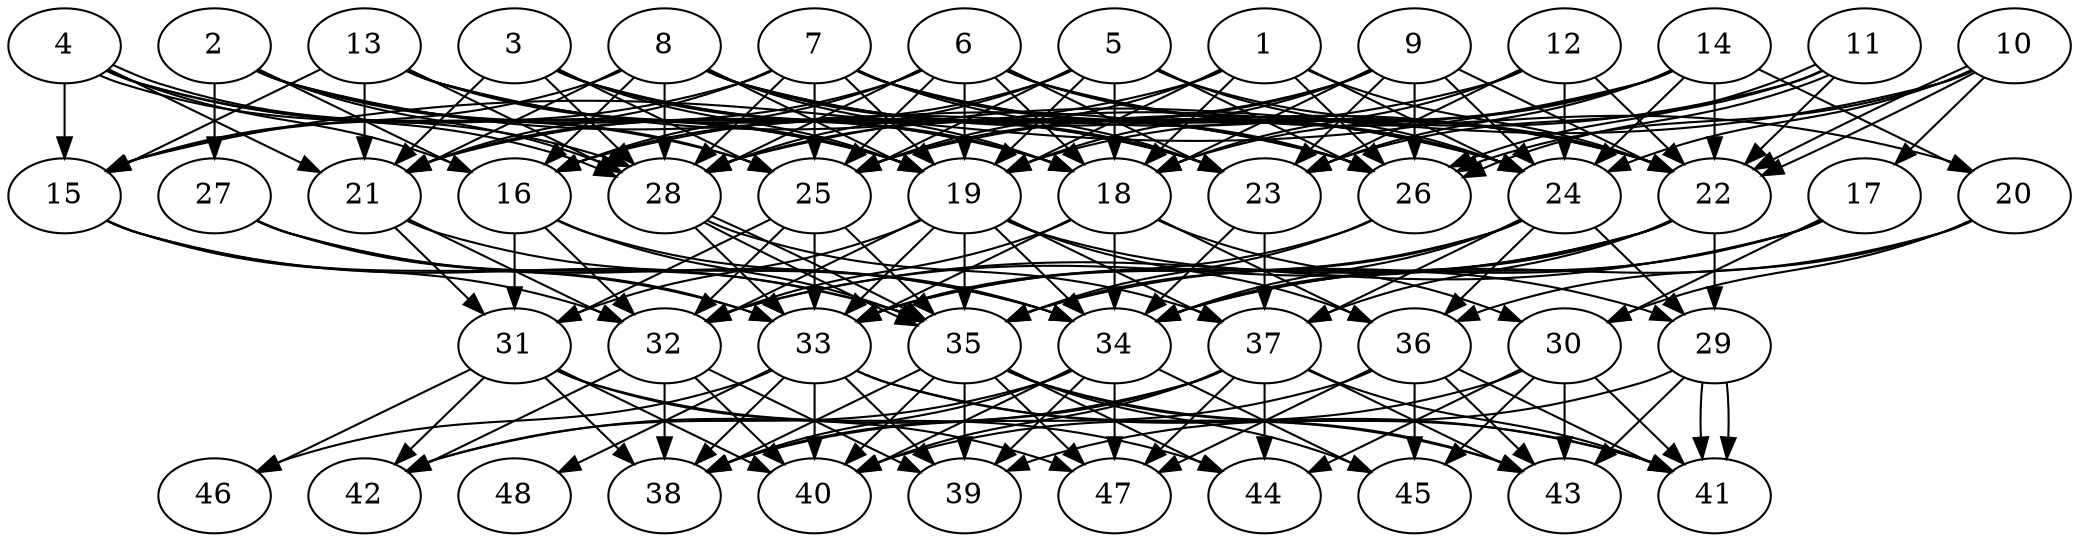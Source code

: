 // DAG (tier=3-complex, mode=compute, n=48, ccr=0.453, fat=0.774, density=0.788, regular=0.380, jump=0.258, mindata=1048576, maxdata=16777216)
// DAG automatically generated by daggen at Sun Aug 24 16:33:34 2025
// /home/ermia/Project/Environments/daggen/bin/daggen --dot --ccr 0.453 --fat 0.774 --regular 0.380 --density 0.788 --jump 0.258 --mindata 1048576 --maxdata 16777216 -n 48 
digraph G {
  1 [size="7134662233161728000", alpha="0.10", expect_size="3567331116580864000"]
  1 -> 18 [size ="29648696115200"]
  1 -> 19 [size ="29648696115200"]
  1 -> 21 [size ="29648696115200"]
  1 -> 22 [size ="29648696115200"]
  1 -> 24 [size ="29648696115200"]
  1 -> 25 [size ="29648696115200"]
  1 -> 26 [size ="29648696115200"]
  2 [size="5037723050595244", alpha="0.17", expect_size="2518861525297622"]
  2 -> 16 [size ="133547478220800"]
  2 -> 18 [size ="133547478220800"]
  2 -> 19 [size ="133547478220800"]
  2 -> 25 [size ="133547478220800"]
  2 -> 26 [size ="133547478220800"]
  2 -> 27 [size ="133547478220800"]
  2 -> 28 [size ="133547478220800"]
  3 [size="3318339271193949896704", alpha="0.01", expect_size="1659169635596974948352"]
  3 -> 18 [size ="1779797168488448"]
  3 -> 19 [size ="1779797168488448"]
  3 -> 21 [size ="1779797168488448"]
  3 -> 23 [size ="1779797168488448"]
  3 -> 25 [size ="1779797168488448"]
  3 -> 26 [size ="1779797168488448"]
  3 -> 28 [size ="1779797168488448"]
  4 [size="4083479047747970560", alpha="0.09", expect_size="2041739523873985280"]
  4 -> 15 [size ="1490115281027072"]
  4 -> 16 [size ="1490115281027072"]
  4 -> 19 [size ="1490115281027072"]
  4 -> 21 [size ="1490115281027072"]
  4 -> 25 [size ="1490115281027072"]
  4 -> 28 [size ="1490115281027072"]
  4 -> 28 [size ="1490115281027072"]
  5 [size="30422378798712368", alpha="0.07", expect_size="15211189399356184"]
  5 -> 16 [size ="837519159590912"]
  5 -> 18 [size ="837519159590912"]
  5 -> 19 [size ="837519159590912"]
  5 -> 22 [size ="837519159590912"]
  5 -> 24 [size ="837519159590912"]
  5 -> 25 [size ="837519159590912"]
  5 -> 26 [size ="837519159590912"]
  5 -> 28 [size ="837519159590912"]
  6 [size="13958708667237162", alpha="0.08", expect_size="6979354333618581"]
  6 -> 16 [size ="275037928030208"]
  6 -> 18 [size ="275037928030208"]
  6 -> 19 [size ="275037928030208"]
  6 -> 20 [size ="275037928030208"]
  6 -> 21 [size ="275037928030208"]
  6 -> 22 [size ="275037928030208"]
  6 -> 23 [size ="275037928030208"]
  6 -> 24 [size ="275037928030208"]
  6 -> 25 [size ="275037928030208"]
  6 -> 28 [size ="275037928030208"]
  7 [size="857149108563320576", alpha="0.13", expect_size="428574554281660288"]
  7 -> 15 [size ="365297043243008"]
  7 -> 19 [size ="365297043243008"]
  7 -> 21 [size ="365297043243008"]
  7 -> 22 [size ="365297043243008"]
  7 -> 23 [size ="365297043243008"]
  7 -> 24 [size ="365297043243008"]
  7 -> 25 [size ="365297043243008"]
  7 -> 26 [size ="365297043243008"]
  7 -> 28 [size ="365297043243008"]
  8 [size="9846067136335182", alpha="0.02", expect_size="4923033568167591"]
  8 -> 15 [size ="29365505097728"]
  8 -> 16 [size ="29365505097728"]
  8 -> 18 [size ="29365505097728"]
  8 -> 19 [size ="29365505097728"]
  8 -> 21 [size ="29365505097728"]
  8 -> 22 [size ="29365505097728"]
  8 -> 23 [size ="29365505097728"]
  8 -> 24 [size ="29365505097728"]
  8 -> 26 [size ="29365505097728"]
  8 -> 28 [size ="29365505097728"]
  9 [size="38028510496078954496", alpha="0.07", expect_size="19014255248039477248"]
  9 -> 18 [size ="90468251598848"]
  9 -> 19 [size ="90468251598848"]
  9 -> 22 [size ="90468251598848"]
  9 -> 23 [size ="90468251598848"]
  9 -> 24 [size ="90468251598848"]
  9 -> 25 [size ="90468251598848"]
  9 -> 26 [size ="90468251598848"]
  9 -> 28 [size ="90468251598848"]
  10 [size="19244695233979482112", alpha="0.20", expect_size="9622347616989741056"]
  10 -> 17 [size ="57450967334912"]
  10 -> 22 [size ="57450967334912"]
  10 -> 22 [size ="57450967334912"]
  10 -> 24 [size ="57450967334912"]
  10 -> 26 [size ="57450967334912"]
  10 -> 28 [size ="57450967334912"]
  11 [size="4025628023591010304000", alpha="0.15", expect_size="2012814011795505152000"]
  11 -> 22 [size ="2024474987724800"]
  11 -> 23 [size ="2024474987724800"]
  11 -> 25 [size ="2024474987724800"]
  11 -> 26 [size ="2024474987724800"]
  11 -> 26 [size ="2024474987724800"]
  12 [size="9370198129720292", alpha="0.16", expect_size="4685099064860146"]
  12 -> 16 [size ="156479088754688"]
  12 -> 18 [size ="156479088754688"]
  12 -> 22 [size ="156479088754688"]
  12 -> 23 [size ="156479088754688"]
  12 -> 24 [size ="156479088754688"]
  13 [size="26934858510943440", alpha="0.15", expect_size="13467429255471720"]
  13 -> 15 [size ="492592223485952"]
  13 -> 18 [size ="492592223485952"]
  13 -> 19 [size ="492592223485952"]
  13 -> 21 [size ="492592223485952"]
  13 -> 23 [size ="492592223485952"]
  13 -> 24 [size ="492592223485952"]
  13 -> 28 [size ="492592223485952"]
  14 [size="43073661970283480", alpha="0.19", expect_size="21536830985141740"]
  14 -> 15 [size ="871553294139392"]
  14 -> 18 [size ="871553294139392"]
  14 -> 19 [size ="871553294139392"]
  14 -> 20 [size ="871553294139392"]
  14 -> 22 [size ="871553294139392"]
  14 -> 23 [size ="871553294139392"]
  14 -> 24 [size ="871553294139392"]
  15 [size="321775903665106944", alpha="0.12", expect_size="160887951832553472"]
  15 -> 32 [size ="681592821383168"]
  15 -> 33 [size ="681592821383168"]
  15 -> 35 [size ="681592821383168"]
  16 [size="222797112552590", alpha="0.04", expect_size="111398556276295"]
  16 -> 31 [size ="22452075757568"]
  16 -> 32 [size ="22452075757568"]
  16 -> 34 [size ="22452075757568"]
  16 -> 35 [size ="22452075757568"]
  17 [size="1191167018222477115392", alpha="0.14", expect_size="595583509111238557696"]
  17 -> 30 [size ="898955982405632"]
  17 -> 32 [size ="898955982405632"]
  17 -> 34 [size ="898955982405632"]
  17 -> 35 [size ="898955982405632"]
  18 [size="1459373100769258504192", alpha="0.12", expect_size="729686550384629252096"]
  18 -> 30 [size ="1029281606008832"]
  18 -> 32 [size ="1029281606008832"]
  18 -> 33 [size ="1029281606008832"]
  18 -> 34 [size ="1029281606008832"]
  18 -> 36 [size ="1029281606008832"]
  19 [size="56872851170960304", alpha="0.05", expect_size="28436425585480152"]
  19 -> 29 [size ="27878104236032"]
  19 -> 31 [size ="27878104236032"]
  19 -> 32 [size ="27878104236032"]
  19 -> 33 [size ="27878104236032"]
  19 -> 34 [size ="27878104236032"]
  19 -> 35 [size ="27878104236032"]
  19 -> 36 [size ="27878104236032"]
  19 -> 37 [size ="27878104236032"]
  20 [size="40955090522568472", alpha="0.02", expect_size="20477545261284236"]
  20 -> 30 [size ="1039154754355200"]
  20 -> 34 [size ="1039154754355200"]
  20 -> 36 [size ="1039154754355200"]
  21 [size="8593904555547720", alpha="0.20", expect_size="4296952277773860"]
  21 -> 31 [size ="420847143616512"]
  21 -> 32 [size ="420847143616512"]
  21 -> 34 [size ="420847143616512"]
  22 [size="4228742844243888832512", alpha="0.10", expect_size="2114371422121944416256"]
  22 -> 29 [size ="2092011997888512"]
  22 -> 32 [size ="2092011997888512"]
  22 -> 33 [size ="2092011997888512"]
  22 -> 34 [size ="2092011997888512"]
  22 -> 37 [size ="2092011997888512"]
  23 [size="4522064718218422910976", alpha="0.00", expect_size="2261032359109211455488"]
  23 -> 34 [size ="2187666766430208"]
  23 -> 37 [size ="2187666766430208"]
  24 [size="1167506688685100761088", alpha="0.04", expect_size="583753344342550380544"]
  24 -> 29 [size ="887012156506112"]
  24 -> 33 [size ="887012156506112"]
  24 -> 34 [size ="887012156506112"]
  24 -> 35 [size ="887012156506112"]
  24 -> 36 [size ="887012156506112"]
  24 -> 37 [size ="887012156506112"]
  25 [size="937166440457888", alpha="0.14", expect_size="468583220228944"]
  25 -> 31 [size ="18975165513728"]
  25 -> 32 [size ="18975165513728"]
  25 -> 33 [size ="18975165513728"]
  25 -> 35 [size ="18975165513728"]
  26 [size="23919889235396012", alpha="0.10", expect_size="11959944617698006"]
  26 -> 33 [size ="561576402747392"]
  26 -> 35 [size ="561576402747392"]
  27 [size="671154942806763392", alpha="0.00", expect_size="335577471403381696"]
  27 -> 33 [size ="342310101450752"]
  27 -> 34 [size ="342310101450752"]
  27 -> 35 [size ="342310101450752"]
  28 [size="321136644671445376", alpha="0.12", expect_size="160568322335722688"]
  28 -> 33 [size ="131613241376768"]
  28 -> 35 [size ="131613241376768"]
  28 -> 35 [size ="131613241376768"]
  28 -> 37 [size ="131613241376768"]
  29 [size="10230749538025472000", alpha="0.01", expect_size="5115374769012736000"]
  29 -> 39 [size ="37701759795200"]
  29 -> 41 [size ="37701759795200"]
  29 -> 41 [size ="37701759795200"]
  29 -> 43 [size ="37701759795200"]
  30 [size="3119844195129200128", alpha="0.17", expect_size="1559922097564600064"]
  30 -> 40 [size ="1741636761550848"]
  30 -> 41 [size ="1741636761550848"]
  30 -> 43 [size ="1741636761550848"]
  30 -> 44 [size ="1741636761550848"]
  30 -> 45 [size ="1741636761550848"]
  31 [size="2126413506737562", alpha="0.14", expect_size="1063206753368781"]
  31 -> 38 [size ="53144255987712"]
  31 -> 40 [size ="53144255987712"]
  31 -> 42 [size ="53144255987712"]
  31 -> 44 [size ="53144255987712"]
  31 -> 46 [size ="53144255987712"]
  31 -> 47 [size ="53144255987712"]
  32 [size="216401144072139440128", alpha="0.07", expect_size="108200572036069720064"]
  32 -> 38 [size ="288356462231552"]
  32 -> 39 [size ="288356462231552"]
  32 -> 40 [size ="288356462231552"]
  32 -> 42 [size ="288356462231552"]
  33 [size="4139641973488220672", alpha="0.06", expect_size="2069820986744110336"]
  33 -> 38 [size ="1597063489912832"]
  33 -> 39 [size ="1597063489912832"]
  33 -> 40 [size ="1597063489912832"]
  33 -> 41 [size ="1597063489912832"]
  33 -> 43 [size ="1597063489912832"]
  33 -> 46 [size ="1597063489912832"]
  33 -> 48 [size ="1597063489912832"]
  34 [size="623022903216127616", alpha="0.16", expect_size="311511451608063808"]
  34 -> 38 [size ="526718817271808"]
  34 -> 39 [size ="526718817271808"]
  34 -> 40 [size ="526718817271808"]
  34 -> 42 [size ="526718817271808"]
  34 -> 45 [size ="526718817271808"]
  34 -> 47 [size ="526718817271808"]
  35 [size="4055201659234710016", alpha="0.03", expect_size="2027600829617355008"]
  35 -> 38 [size ="2035959126294528"]
  35 -> 39 [size ="2035959126294528"]
  35 -> 40 [size ="2035959126294528"]
  35 -> 41 [size ="2035959126294528"]
  35 -> 43 [size ="2035959126294528"]
  35 -> 44 [size ="2035959126294528"]
  35 -> 45 [size ="2035959126294528"]
  35 -> 47 [size ="2035959126294528"]
  36 [size="536464098469085184000", alpha="0.10", expect_size="268232049234542592000"]
  36 -> 38 [size ="528182201548800"]
  36 -> 41 [size ="528182201548800"]
  36 -> 43 [size ="528182201548800"]
  36 -> 45 [size ="528182201548800"]
  36 -> 47 [size ="528182201548800"]
  37 [size="2797403871666765824000", alpha="0.14", expect_size="1398701935833382912000"]
  37 -> 38 [size ="1588278906060800"]
  37 -> 40 [size ="1588278906060800"]
  37 -> 41 [size ="1588278906060800"]
  37 -> 42 [size ="1588278906060800"]
  37 -> 43 [size ="1588278906060800"]
  37 -> 44 [size ="1588278906060800"]
  37 -> 47 [size ="1588278906060800"]
  38 [size="2810843116144617848832", alpha="0.19", expect_size="1405421558072308924416"]
  39 [size="32164816660286848", alpha="0.19", expect_size="16082408330143424"]
  40 [size="827415560017063968768", alpha="0.07", expect_size="413707780008531984384"]
  41 [size="456942527799609280", alpha="0.16", expect_size="228471263899804640"]
  42 [size="1439308314983608090624", alpha="0.12", expect_size="719654157491804045312"]
  43 [size="11231718727873462272", alpha="0.11", expect_size="5615859363936731136"]
  44 [size="467321883884297408", alpha="0.03", expect_size="233660941942148704"]
  45 [size="56931166249527016", alpha="0.12", expect_size="28465583124763508"]
  46 [size="33433623852943628", alpha="0.06", expect_size="16716811926471814"]
  47 [size="3004175601269162901504", alpha="0.08", expect_size="1502087800634581450752"]
  48 [size="1677299998737771266048", alpha="0.01", expect_size="838649999368885633024"]
}
